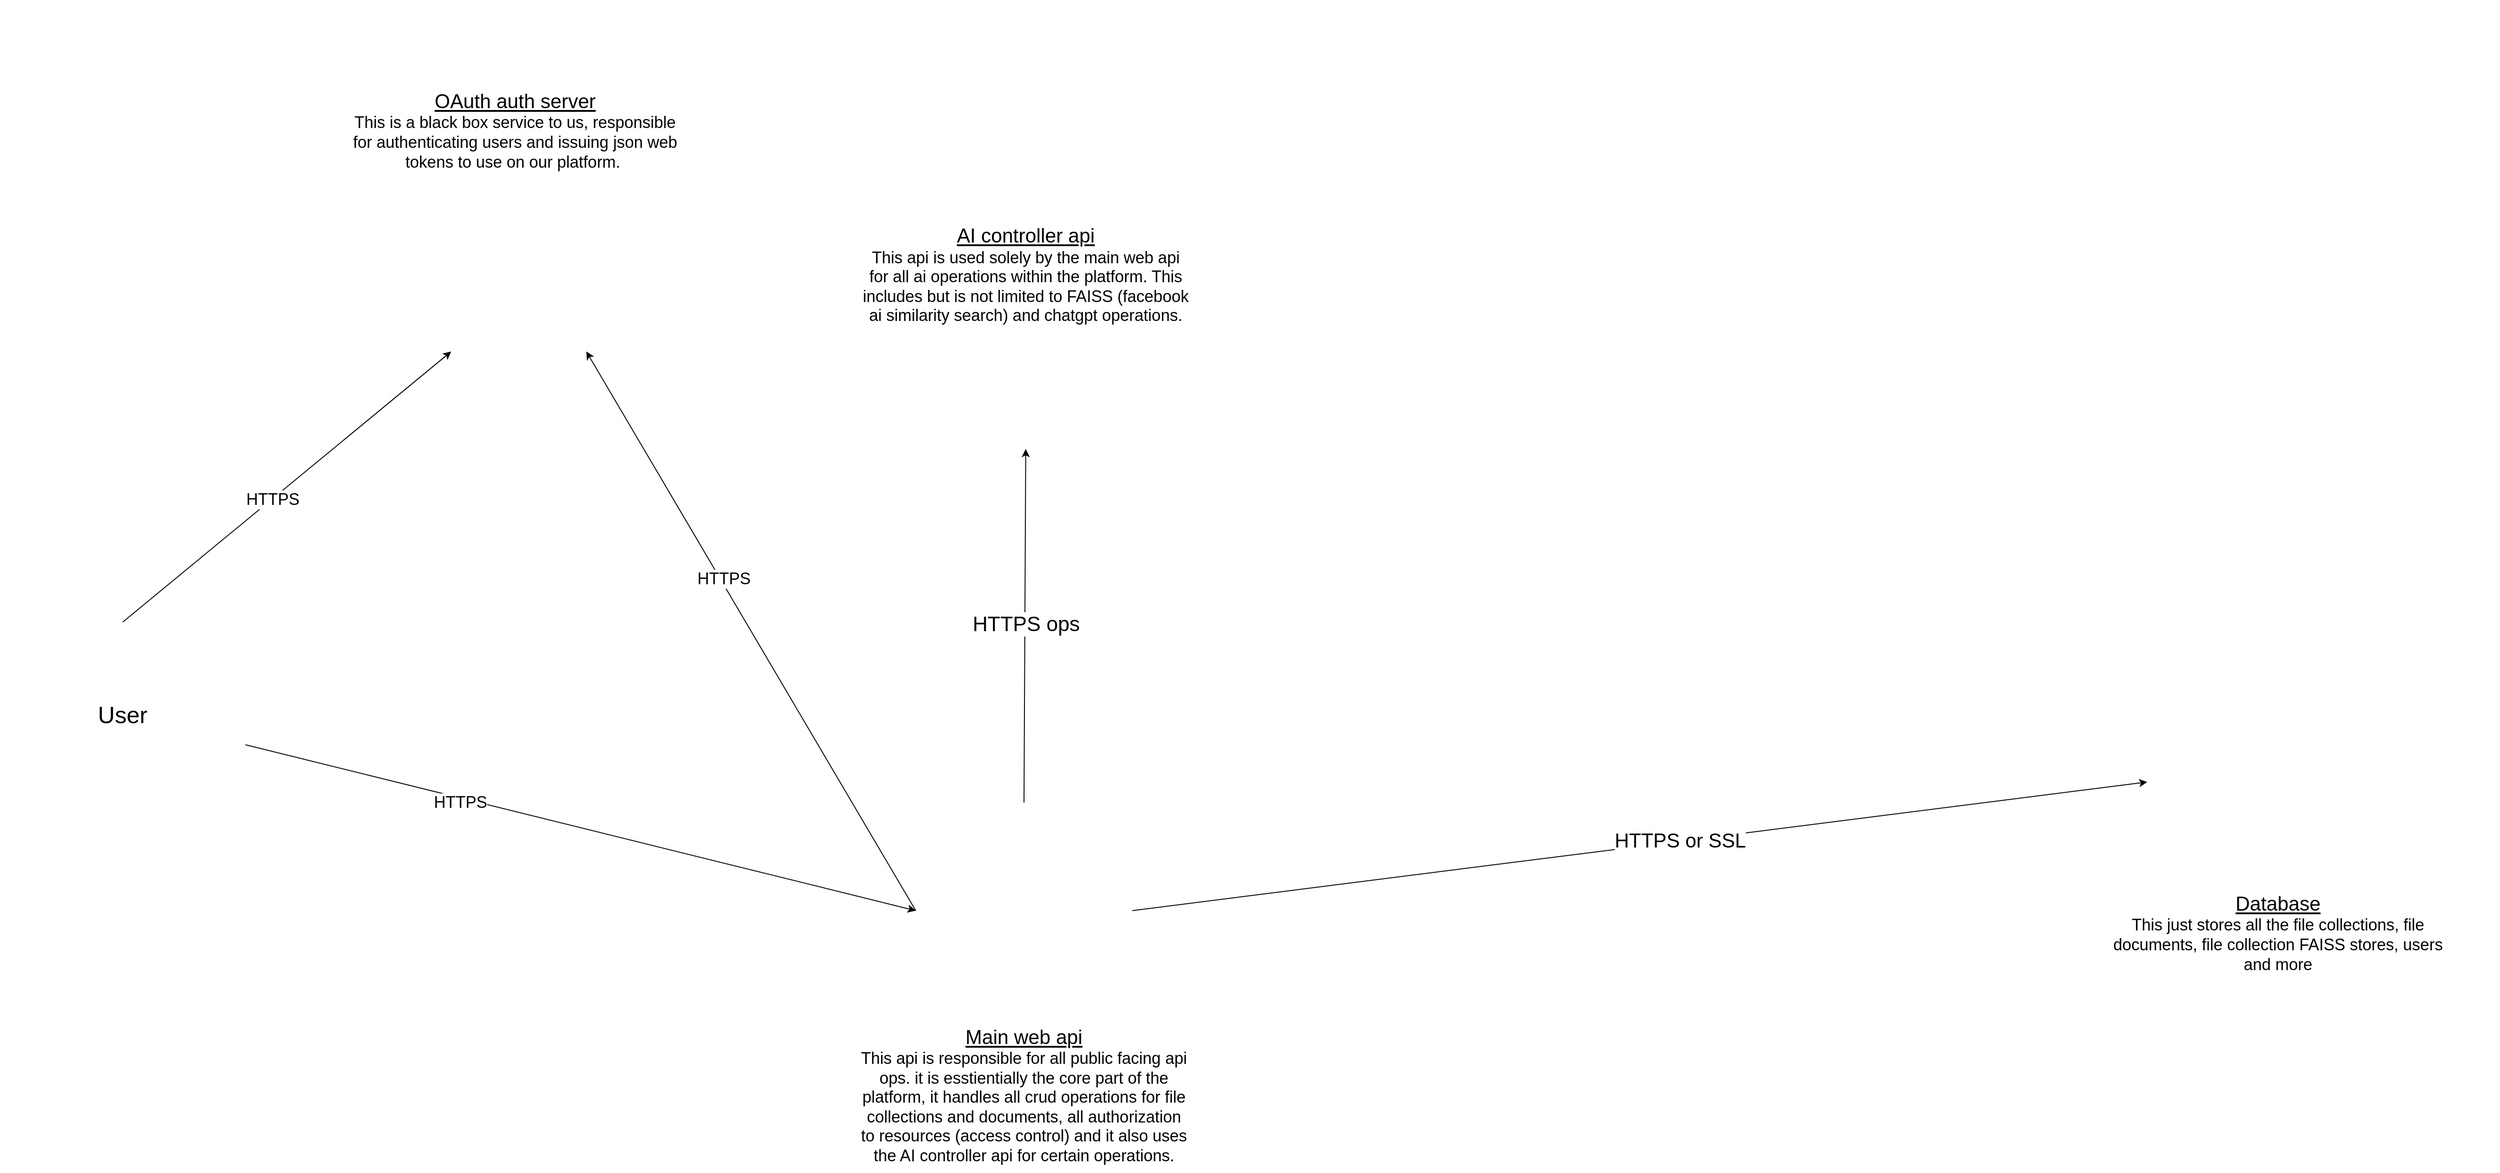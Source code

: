 <mxfile version="27.0.5">
  <diagram name="Page-1" id="-NwlCuDehGH4M0mD9lRl">
    <mxGraphModel dx="4074" dy="4741" grid="1" gridSize="10" guides="1" tooltips="1" connect="1" arrows="1" fold="1" page="1" pageScale="1" pageWidth="827" pageHeight="1169" math="0" shadow="0">
      <root>
        <mxCell id="0" />
        <mxCell id="1" parent="0" />
        <mxCell id="btWpgeBg8h9kaQHcUHAh-25" value="&lt;font style=&quot;font-size: 22px;&quot;&gt;&lt;u style=&quot;&quot;&gt;AI controller api&lt;/u&gt;&lt;/font&gt;&lt;div&gt;&lt;font style=&quot;font-size: 18px;&quot;&gt;This api is used solely by the main web api for all ai operations within the platform. This includes but is not limited to FAISS (facebook ai similarity search) and chatgpt operations.&lt;/font&gt;&lt;/div&gt;" style="text;html=1;align=center;verticalAlign=middle;whiteSpace=wrap;rounded=0;" parent="1" vertex="1">
          <mxGeometry x="1262.87" y="-1700" width="368.12" height="290" as="geometry" />
        </mxCell>
        <mxCell id="btWpgeBg8h9kaQHcUHAh-2" value="" style="shape=image;verticalLabelPosition=bottom;labelBackgroundColor=default;verticalAlign=top;aspect=fixed;imageAspect=0;image=https://www.iconpacks.net/icons/1/free-computer-icon-956-thumb.png;" parent="1" vertex="1">
          <mxGeometry x="310" y="-1170" width="272" height="272" as="geometry" />
        </mxCell>
        <mxCell id="btWpgeBg8h9kaQHcUHAh-3" value="&lt;font style=&quot;font-size: 26px;&quot;&gt;User&lt;/font&gt;" style="text;html=1;align=center;verticalAlign=middle;whiteSpace=wrap;rounded=0;" parent="1" vertex="1">
          <mxGeometry x="383" y="-1090" width="126" height="45" as="geometry" />
        </mxCell>
        <mxCell id="btWpgeBg8h9kaQHcUHAh-5" value="" style="shape=image;verticalLabelPosition=bottom;labelBackgroundColor=default;verticalAlign=top;aspect=fixed;imageAspect=0;image=https://static-00.iconduck.com/assets.00/dotnet-icon-2048x2048-6nj1im30.png;" parent="1" vertex="1">
          <mxGeometry x="1325" y="-970" width="240" height="240" as="geometry" />
        </mxCell>
        <mxCell id="btWpgeBg8h9kaQHcUHAh-6" value="" style="endArrow=classic;html=1;rounded=0;exitX=1;exitY=0.5;exitDx=0;exitDy=0;entryX=0;entryY=0.5;entryDx=0;entryDy=0;" parent="1" source="btWpgeBg8h9kaQHcUHAh-2" target="btWpgeBg8h9kaQHcUHAh-5" edge="1">
          <mxGeometry width="50" height="50" relative="1" as="geometry">
            <mxPoint x="582" y="-1000.0" as="sourcePoint" />
            <mxPoint x="1150" y="-1000.0" as="targetPoint" />
          </mxGeometry>
        </mxCell>
        <mxCell id="btWpgeBg8h9kaQHcUHAh-7" value="&lt;font style=&quot;font-size: 18px;&quot;&gt;HTTPS&lt;/font&gt;" style="edgeLabel;html=1;align=center;verticalAlign=middle;resizable=0;points=[];" parent="btWpgeBg8h9kaQHcUHAh-6" vertex="1" connectable="0">
          <mxGeometry x="0.043" y="-5" relative="1" as="geometry">
            <mxPoint x="-148" y="-37" as="offset" />
          </mxGeometry>
        </mxCell>
        <mxCell id="btWpgeBg8h9kaQHcUHAh-10" value="" style="shape=image;verticalLabelPosition=bottom;labelBackgroundColor=default;verticalAlign=top;aspect=fixed;imageAspect=0;image=https://static-00.iconduck.com/assets.00/node-js-icon-114x128-ozxlawak.png;" parent="1" vertex="1">
          <mxGeometry x="1389.93" y="-1490" width="114" height="128" as="geometry" />
        </mxCell>
        <mxCell id="btWpgeBg8h9kaQHcUHAh-11" value="" style="endArrow=classic;html=1;rounded=0;exitX=0.5;exitY=0;exitDx=0;exitDy=0;entryX=0.5;entryY=1;entryDx=0;entryDy=0;" parent="1" source="btWpgeBg8h9kaQHcUHAh-5" target="btWpgeBg8h9kaQHcUHAh-10" edge="1">
          <mxGeometry width="50" height="50" relative="1" as="geometry">
            <mxPoint x="1610.01" y="-1400" as="sourcePoint" />
            <mxPoint x="1660.01" y="-1450" as="targetPoint" />
          </mxGeometry>
        </mxCell>
        <mxCell id="btWpgeBg8h9kaQHcUHAh-12" value="&lt;font style=&quot;font-size: 23px;&quot;&gt;HTTPS ops&lt;/font&gt;" style="edgeLabel;html=1;align=center;verticalAlign=middle;resizable=0;points=[];" parent="btWpgeBg8h9kaQHcUHAh-11" vertex="1" connectable="0">
          <mxGeometry x="0.014" y="-1" relative="1" as="geometry">
            <mxPoint as="offset" />
          </mxGeometry>
        </mxCell>
        <mxCell id="btWpgeBg8h9kaQHcUHAh-17" value="" style="shape=image;verticalLabelPosition=bottom;labelBackgroundColor=default;verticalAlign=top;aspect=fixed;imageAspect=0;image=https://download.logo.wine/logo/PostgreSQL/PostgreSQL-Logo.wine.png;" parent="1" vertex="1">
          <mxGeometry x="2530" y="-1180" width="550" height="366.67" as="geometry" />
        </mxCell>
        <mxCell id="btWpgeBg8h9kaQHcUHAh-18" value="" style="endArrow=classic;html=1;rounded=0;exitX=1;exitY=0.5;exitDx=0;exitDy=0;entryX=0.291;entryY=0.511;entryDx=0;entryDy=0;entryPerimeter=0;" parent="1" source="btWpgeBg8h9kaQHcUHAh-5" target="btWpgeBg8h9kaQHcUHAh-17" edge="1">
          <mxGeometry width="50" height="50" relative="1" as="geometry">
            <mxPoint x="2140" y="-1160" as="sourcePoint" />
            <mxPoint x="2190" y="-1210" as="targetPoint" />
          </mxGeometry>
        </mxCell>
        <mxCell id="btWpgeBg8h9kaQHcUHAh-20" value="&lt;font style=&quot;font-size: 22px;&quot;&gt;HTTPS or SSL&lt;/font&gt;" style="edgeLabel;html=1;align=center;verticalAlign=middle;resizable=0;points=[];" parent="btWpgeBg8h9kaQHcUHAh-18" vertex="1" connectable="0">
          <mxGeometry x="0.077" relative="1" as="geometry">
            <mxPoint x="1" as="offset" />
          </mxGeometry>
        </mxCell>
        <mxCell id="btWpgeBg8h9kaQHcUHAh-24" value="&lt;div&gt;&lt;font style=&quot;font-size: 22px;&quot;&gt;&lt;u style=&quot;&quot;&gt;Main web api&lt;/u&gt;&lt;/font&gt;&lt;/div&gt;&lt;div&gt;&lt;font style=&quot;font-size: 18px;&quot;&gt;This api is responsible for all public facing api ops. it is esstientially the core part of the platform, it handles all crud operations for file collections and documents, all authorization to resources (access control) and it also uses the AI controller api for certain operations.&lt;/font&gt;&lt;/div&gt;" style="text;html=1;align=center;verticalAlign=middle;whiteSpace=wrap;rounded=0;" parent="1" vertex="1">
          <mxGeometry x="1260" y="-730" width="370" height="170" as="geometry" />
        </mxCell>
        <mxCell id="btWpgeBg8h9kaQHcUHAh-26" value="&lt;div&gt;&lt;font style=&quot;font-size: 22px;&quot;&gt;&lt;u style=&quot;&quot;&gt;Database&lt;/u&gt;&lt;/font&gt;&lt;/div&gt;&lt;div&gt;&lt;font style=&quot;font-size: 18px;&quot;&gt;This just stores all the file collections, file documents, file collection FAISS stores, users and more&lt;/font&gt;&lt;/div&gt;" style="text;html=1;align=center;verticalAlign=middle;whiteSpace=wrap;rounded=0;" parent="1" vertex="1">
          <mxGeometry x="2650" y="-910" width="370" height="170" as="geometry" />
        </mxCell>
        <mxCell id="btWpgeBg8h9kaQHcUHAh-28" value="" style="shape=image;verticalLabelPosition=bottom;labelBackgroundColor=default;verticalAlign=top;aspect=fixed;imageAspect=0;image=https://icons.veryicon.com/png/o/miscellaneous/gcy_icofont/authentication-29.png;" parent="1" vertex="1">
          <mxGeometry x="760" y="-1670" width="242" height="242" as="geometry" />
        </mxCell>
        <mxCell id="btWpgeBg8h9kaQHcUHAh-29" value="" style="endArrow=classic;html=1;rounded=0;exitX=0.5;exitY=0;exitDx=0;exitDy=0;entryX=0.207;entryY=0.826;entryDx=0;entryDy=0;entryPerimeter=0;" parent="1" source="btWpgeBg8h9kaQHcUHAh-2" target="btWpgeBg8h9kaQHcUHAh-28" edge="1">
          <mxGeometry width="50" height="50" relative="1" as="geometry">
            <mxPoint x="1520" y="-990" as="sourcePoint" />
            <mxPoint x="1570" y="-1040" as="targetPoint" />
          </mxGeometry>
        </mxCell>
        <mxCell id="btWpgeBg8h9kaQHcUHAh-33" value="&lt;font style=&quot;font-size: 18px;&quot;&gt;HTTPS&lt;/font&gt;" style="edgeLabel;html=1;align=center;verticalAlign=middle;resizable=0;points=[];" parent="btWpgeBg8h9kaQHcUHAh-29" vertex="1" connectable="0">
          <mxGeometry x="-0.09" relative="1" as="geometry">
            <mxPoint as="offset" />
          </mxGeometry>
        </mxCell>
        <mxCell id="btWpgeBg8h9kaQHcUHAh-30" value="" style="endArrow=classic;html=1;rounded=0;entryX=0.826;entryY=0.826;entryDx=0;entryDy=0;entryPerimeter=0;exitX=0;exitY=0.5;exitDx=0;exitDy=0;" parent="1" source="btWpgeBg8h9kaQHcUHAh-5" target="btWpgeBg8h9kaQHcUHAh-28" edge="1">
          <mxGeometry width="50" height="50" relative="1" as="geometry">
            <mxPoint x="1520" y="-990" as="sourcePoint" />
            <mxPoint x="1570" y="-1040" as="targetPoint" />
          </mxGeometry>
        </mxCell>
        <mxCell id="btWpgeBg8h9kaQHcUHAh-34" value="&lt;font style=&quot;font-size: 18px;&quot;&gt;HTTPS&lt;/font&gt;" style="edgeLabel;html=1;align=center;verticalAlign=middle;resizable=0;points=[];" parent="btWpgeBg8h9kaQHcUHAh-30" vertex="1" connectable="0">
          <mxGeometry x="0.183" y="-3" relative="1" as="geometry">
            <mxPoint as="offset" />
          </mxGeometry>
        </mxCell>
        <mxCell id="btWpgeBg8h9kaQHcUHAh-35" value="&lt;font style=&quot;font-size: 22px;&quot;&gt;&lt;u style=&quot;&quot;&gt;OAuth auth server&lt;/u&gt;&lt;/font&gt;&lt;div&gt;&lt;font style=&quot;font-size: 18px;&quot;&gt;This is a black box service to us, responsible for authenticating users and issuing json web tokens to use on our platform.&amp;nbsp;&lt;/font&gt;&lt;/div&gt;" style="text;html=1;align=center;verticalAlign=middle;whiteSpace=wrap;rounded=0;" parent="1" vertex="1">
          <mxGeometry x="696.94" y="-1860" width="368.12" height="290" as="geometry" />
        </mxCell>
      </root>
    </mxGraphModel>
  </diagram>
</mxfile>
